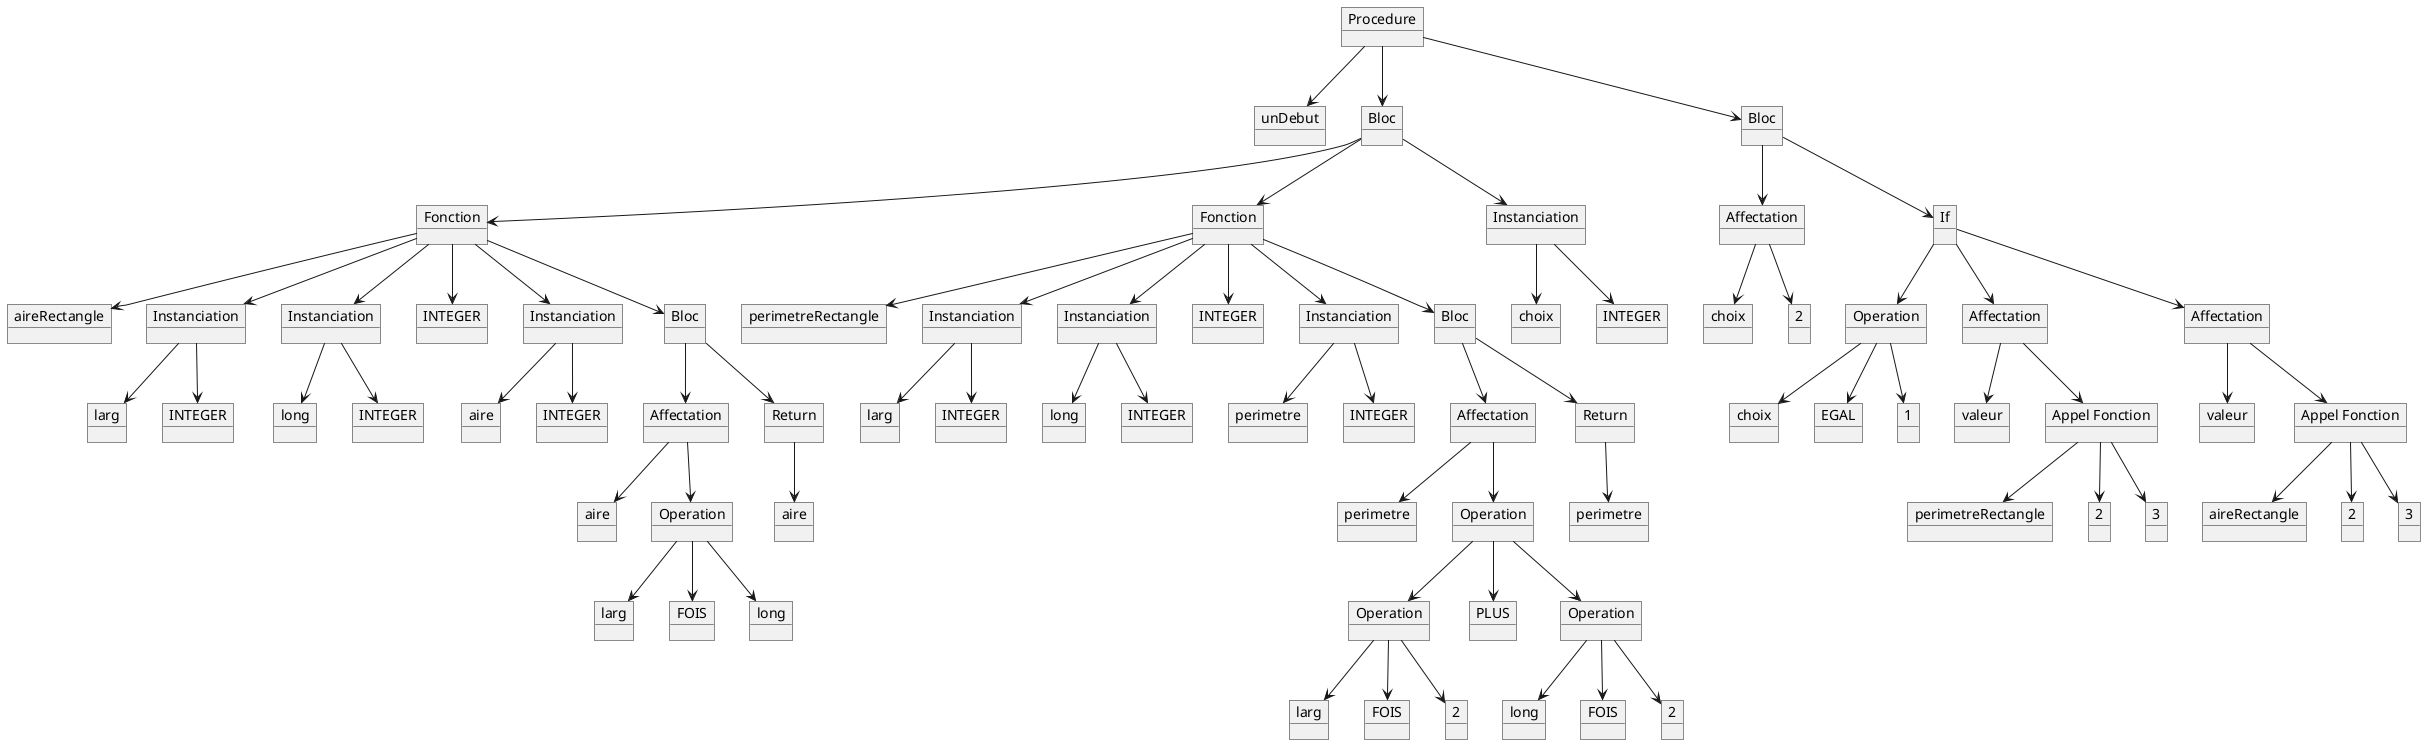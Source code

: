 @startuml ArbreSyntaxique
object "Procedure" as Procedure
object "unDebut" as unDebut
object "Bloc" as Bloc
object "Bloc" as Bloc3
object "Fonction" as Fonction
object "Fonction" as Fonction1
object "Instanciation" as Instanciation6
object "Affectation" as Affectation2
object "If" as InstructionIf
object "aireRectangle" as aireRectangle
object "Instanciation" as Instanciation
object "Instanciation" as Instanciation1
object "INTEGER" as INTEGER__
object "Instanciation" as Instanciation2
object "Bloc" as Bloc1
object "perimetreRectangle" as perimetreRectangle
object "Instanciation" as Instanciation3
object "Instanciation" as Instanciation4
object "INTEGER" as INTEGER______
object "Instanciation" as Instanciation5
object "Bloc" as Bloc2
object "choix" as choix
object "INTEGER" as INTEGER________
object "choix" as choix_
object "2" as 2__
object "Operation" as Operation4
object "Affectation" as Affectation3
object "Affectation" as Affectation4
object "larg" as larg
object "INTEGER" as INTEGER
object "long" as long
object "INTEGER" as INTEGER_
object "aire" as aire
object "INTEGER" as INTEGER___
object "Affectation" as Affectation
object "Return" as Return
object "larg" as larg__
object "INTEGER" as INTEGER____
object "long" as long__
object "INTEGER" as INTEGER_____
object "perimetre" as perimetre
object "INTEGER" as INTEGER_______
object "Affectation" as Affectation1
object "Return" as Return1
object "choix" as choix__
object "EGAL" as EGAL
object "1" as 1
object "valeur" as valeur
object "Appel Fonction" as AppelFonction
object "valeur" as valeur_
object "Appel Fonction" as AppelFonction1
object "aire" as aire_
object "Operation" as Operation
object "aire" as aire__
object "perimetre" as perimetre_
object "Operation" as Operation1
object "perimetre" as perimetre__
object "perimetreRectangle" as perimetreRectangle_
object "2" as 2___
object "3" as 3
object "aireRectangle" as aireRectangle_
object "2" as 2____
object "3" as 3_
object "larg" as larg_
object "FOIS" as FOIS
object "long" as long_
object "Operation" as Operation2
object "PLUS" as PLUS
object "Operation" as Operation3
object "larg" as larg___
object "FOIS" as FOIS_
object "2" as 2
object "long" as long___
object "FOIS" as FOIS__
object "2" as 2_
Procedure -down-> unDebut
Procedure -down-> Bloc
Procedure -down-> Bloc3
Bloc -down-> Fonction
Bloc -down-> Fonction1
Bloc -down-> Instanciation6
Bloc3 -down-> Affectation2
Bloc3 -down-> InstructionIf
Fonction -down-> aireRectangle
Fonction -down-> Instanciation
Fonction -down-> Instanciation1
Fonction -down-> INTEGER__
Fonction -down-> Instanciation2
Fonction -down-> Bloc1
Fonction1 -down-> perimetreRectangle
Fonction1 -down-> Instanciation3
Fonction1 -down-> Instanciation4
Fonction1 -down-> INTEGER______
Fonction1 -down-> Instanciation5
Fonction1 -down-> Bloc2
Instanciation6 -down-> choix
Instanciation6 -down-> INTEGER________
Affectation2 -down-> choix_
Affectation2 -down-> 2__
InstructionIf -down-> Operation4
InstructionIf -down-> Affectation3
InstructionIf -down-> Affectation4
Instanciation -down-> larg
Instanciation -down-> INTEGER
Instanciation1 -down-> long
Instanciation1 -down-> INTEGER_
Instanciation2 -down-> aire
Instanciation2 -down-> INTEGER___
Bloc1 -down-> Affectation
Bloc1 -down-> Return
Instanciation3 -down-> larg__
Instanciation3 -down-> INTEGER____
Instanciation4 -down-> long__
Instanciation4 -down-> INTEGER_____
Instanciation5 -down-> perimetre
Instanciation5 -down-> INTEGER_______
Bloc2 -down-> Affectation1
Bloc2 -down-> Return1
Operation4 -down-> choix__
Operation4 -down-> EGAL
Operation4 -down-> 1
Affectation3 -down-> valeur
Affectation3 -down-> AppelFonction
Affectation4 -down-> valeur_
Affectation4 -down-> AppelFonction1
Affectation -down-> aire_
Affectation -down-> Operation
Return -down-> aire__
Affectation1 -down-> perimetre_
Affectation1 -down-> Operation1
Return1 -down-> perimetre__
AppelFonction -down-> perimetreRectangle_
AppelFonction -down-> 2___
AppelFonction -down-> 3
AppelFonction1 -down-> aireRectangle_
AppelFonction1 -down-> 2____
AppelFonction1 -down-> 3_
Operation -down-> larg_
Operation -down-> FOIS
Operation -down-> long_
Operation1 -down-> Operation2
Operation1 -down-> PLUS
Operation1 -down-> Operation3
Operation2 -down-> larg___
Operation2 -down-> FOIS_
Operation2 -down-> 2
Operation3 -down-> long___
Operation3 -down-> FOIS__
Operation3 -down-> 2_
@enduml

